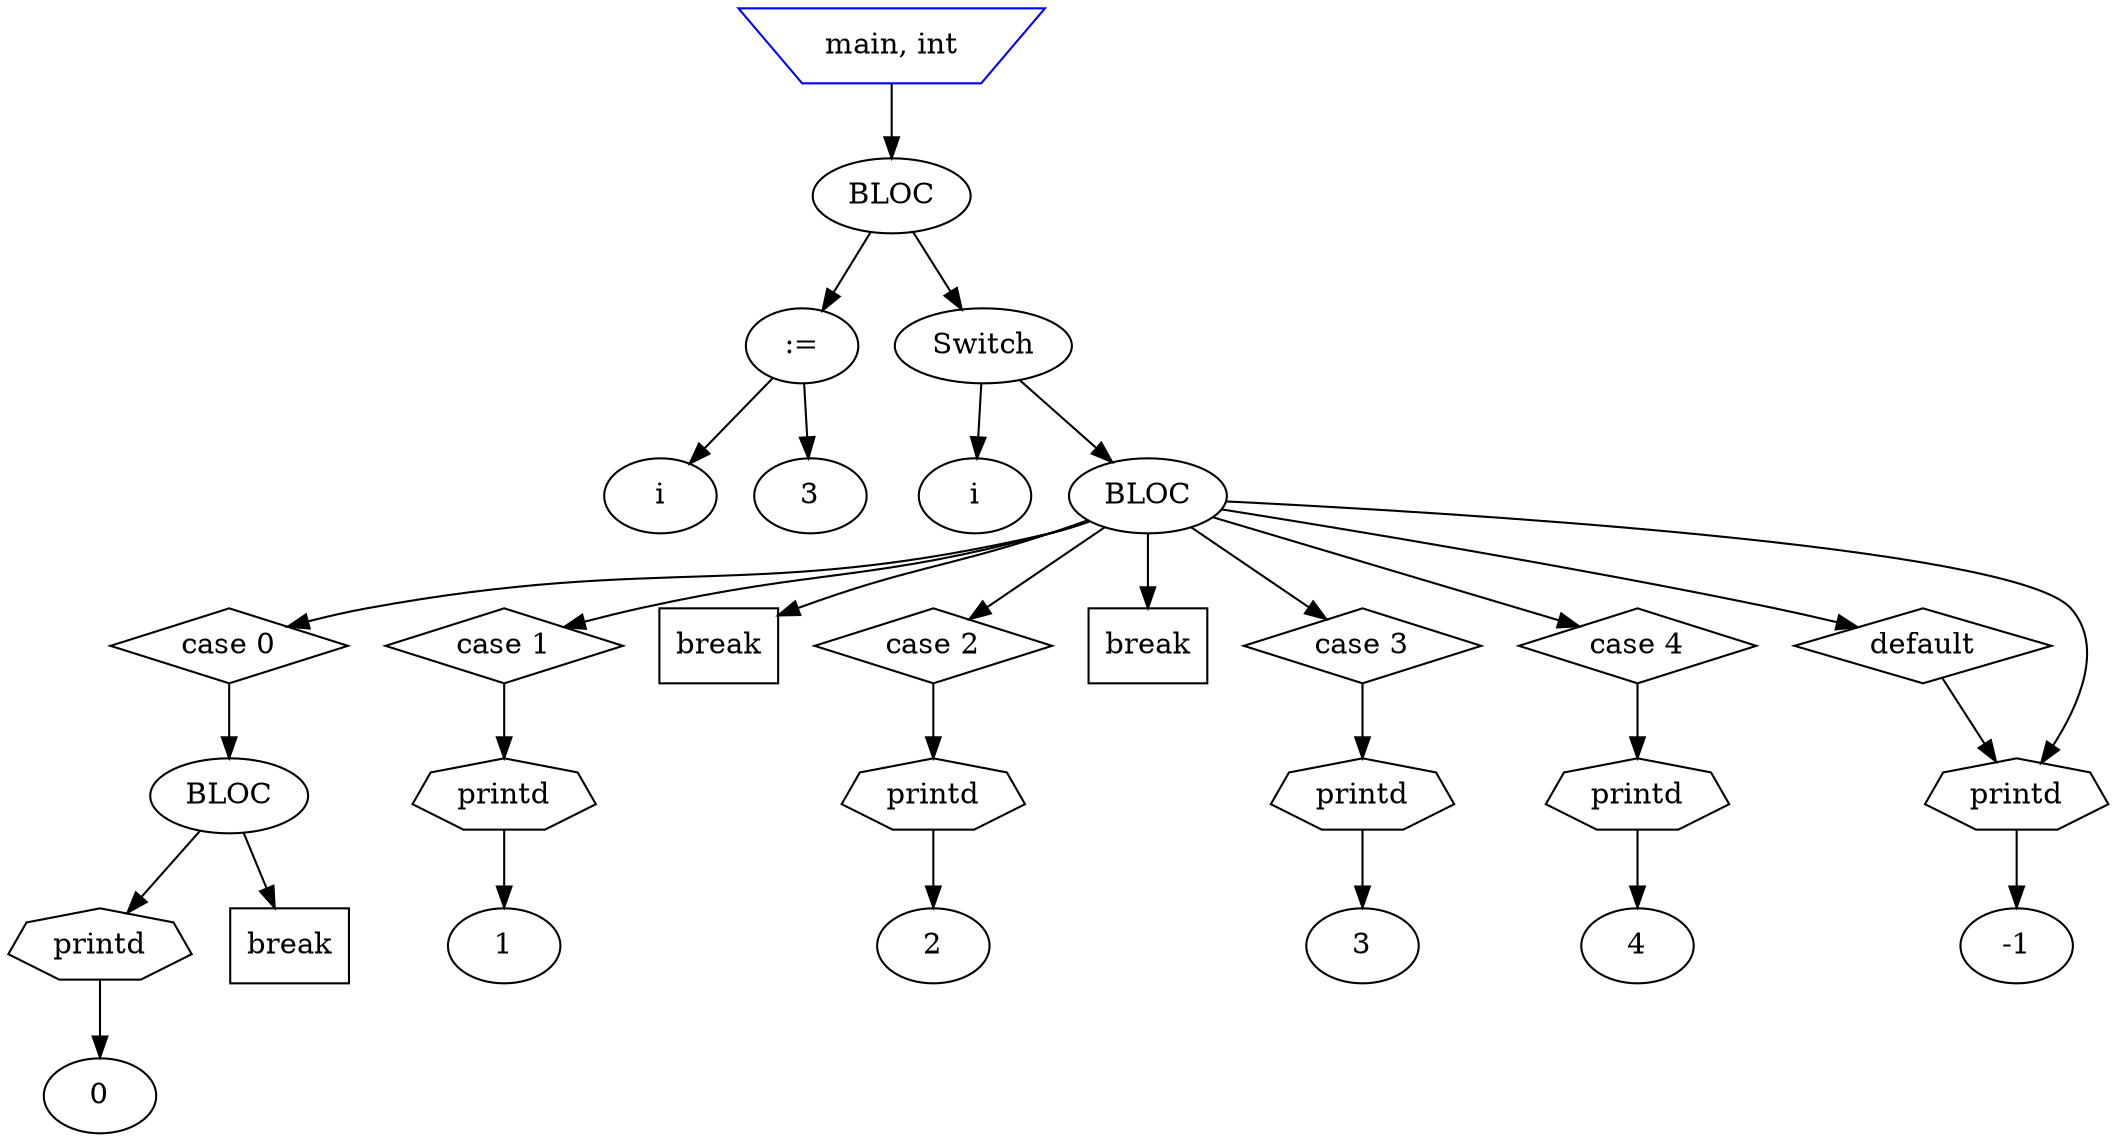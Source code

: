 digraph G {

node_0 [label="main, int" shape=invtrapezium color=blue];
node_1 [label="BLOC" shape=ellipse color=black];
node_2 [label=":=" shape=ellipse];
node_3 [label="i" shape=ellipse];
node_4 [label="3" shape=ellipse];
node_5 [label="Switch" shape=ellipse];
node_6 [label="i" shape=ellipse];
node_7 [label="BLOC" shape=ellipse color=black];
node_8 [label="case 0" shape=diamond];
node_9 [label="BLOC" shape=ellipse color=black];
node_10 [label="printd" shape=septagon];
node_11 [label="0" shape=ellipse];
node_12 [label="break" shape=box];
node_14 [label="case 1" shape=diamond];
node_15 [label="printd" shape=septagon];
node_16 [label="1" shape=ellipse];
node_17 [label="break" shape=box];
node_19 [label="case 2" shape=diamond];
node_20 [label="printd" shape=septagon];
node_21 [label="2" shape=ellipse];
node_22 [label="break" shape=box];
node_24 [label="case 3" shape=diamond];
node_25 [label="printd" shape=septagon];
node_26 [label="3" shape=ellipse];
node_27 [label="case 4" shape=diamond];
node_28 [label="printd" shape=septagon];
node_29 [label="4" shape=ellipse];
node_30 [label="default" shape=diamond];
node_31 [label="printd" shape=septagon];
node_32 [label="-1" shape=ellipse];

node_0 -> node_1
node_1 -> node_2
node_2 -> node_3
node_2 -> node_4
node_1 -> node_5
node_5 -> node_6
node_5 -> node_7
node_7 -> node_8
node_8 -> node_9
node_9 -> node_10
node_10 -> node_11
node_9 -> node_12
node_7 -> node_14
node_14 -> node_15
node_15 -> node_16
node_7 -> node_17
node_7 -> node_19
node_19 -> node_20
node_20 -> node_21
node_7 -> node_22
node_7 -> node_24
node_24 -> node_25
node_25 -> node_26
node_7 -> node_27
node_27 -> node_28
node_28 -> node_29
node_30 -> node_31
node_7 -> node_30
node_7 -> node_31
node_31 -> node_32
}